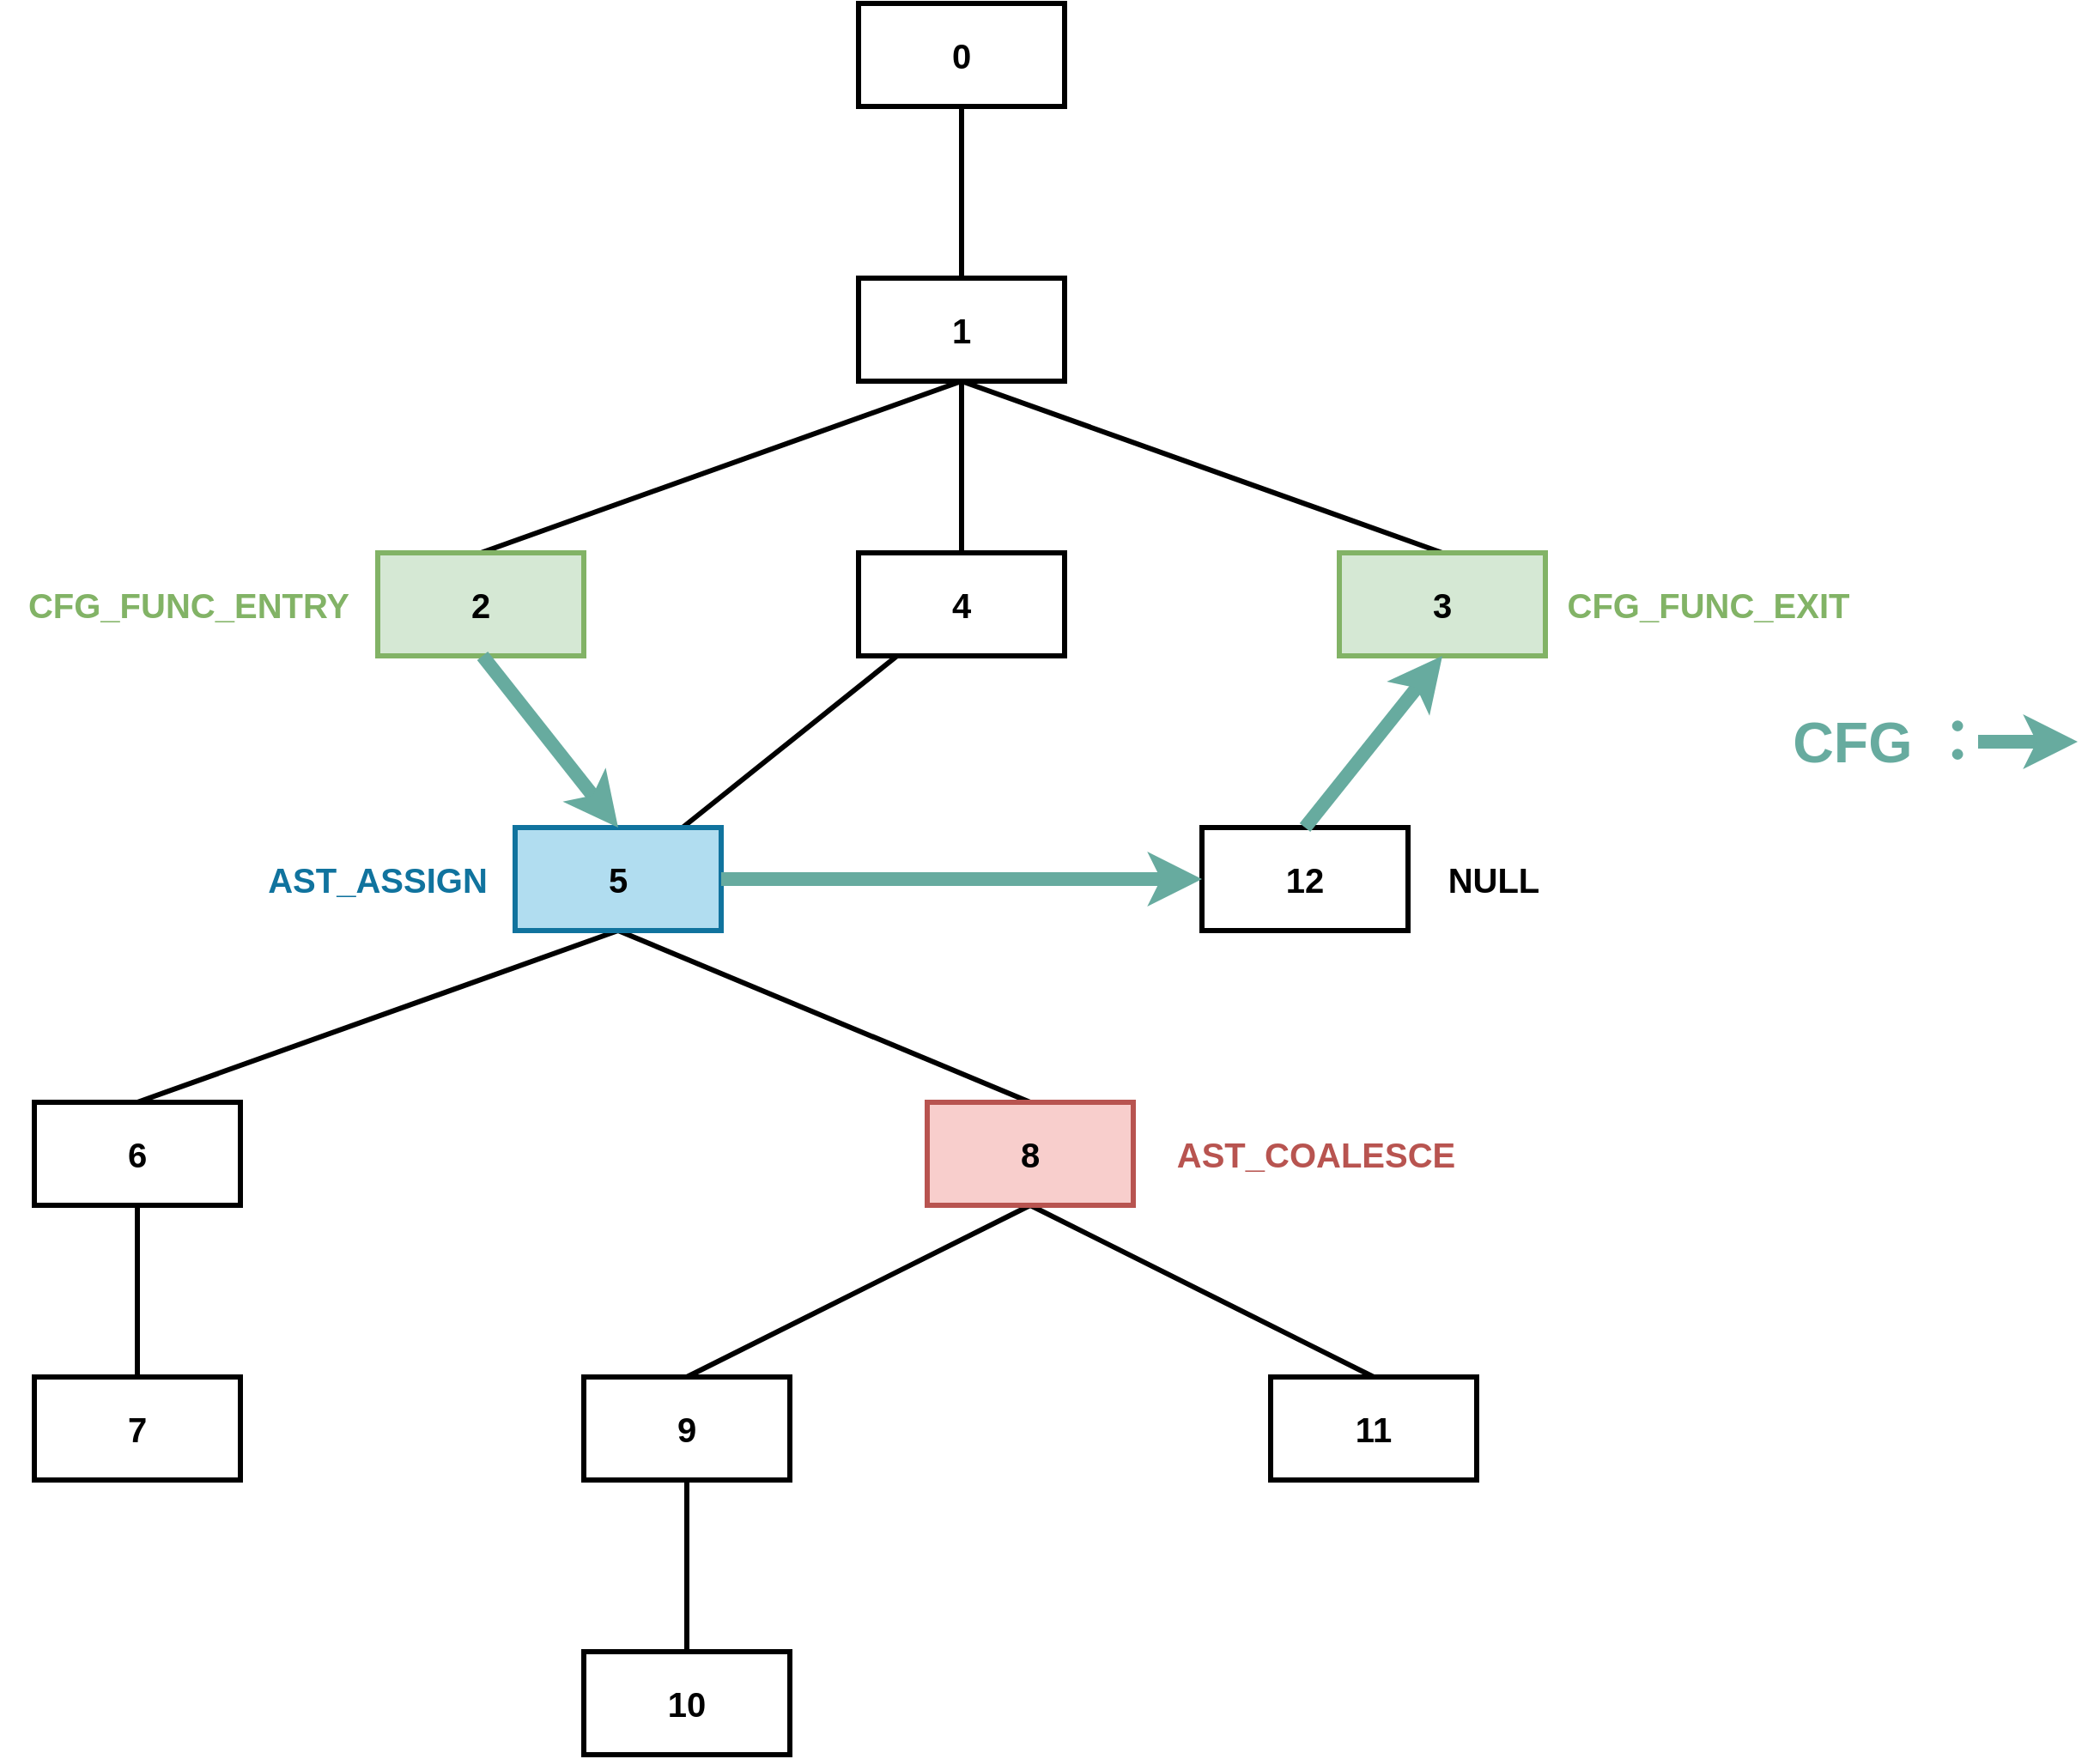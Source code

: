 <mxfile version="14.5.1" type="device"><diagram id="Nnm93IQypKRDatgswS9L" name="ifCoalescing"><mxGraphModel dx="2555" dy="2184" grid="1" gridSize="10" guides="1" tooltips="1" connect="1" arrows="1" fold="1" page="1" pageScale="1" pageWidth="827" pageHeight="1169" math="0" shadow="0"><root><mxCell id="0"/><mxCell id="1" parent="0"/><mxCell id="kje7Q_dpe41WPGSwqazA-33" value="" style="edgeStyle=none;rounded=0;orthogonalLoop=1;jettySize=auto;html=1;endArrow=none;endFill=0;strokeWidth=3;" parent="1" source="kje7Q_dpe41WPGSwqazA-1" target="kje7Q_dpe41WPGSwqazA-3" edge="1"><mxGeometry relative="1" as="geometry"/></mxCell><mxCell id="kje7Q_dpe41WPGSwqazA-1" value="&lt;font style=&quot;font-size: 20px&quot;&gt;&lt;b&gt;0&lt;/b&gt;&lt;/font&gt;" style="rounded=0;whiteSpace=wrap;html=1;strokeWidth=3;" parent="1" vertex="1"><mxGeometry x="320" width="120" height="60" as="geometry"/></mxCell><mxCell id="kje7Q_dpe41WPGSwqazA-21" style="edgeStyle=none;rounded=0;orthogonalLoop=1;jettySize=auto;html=1;entryX=0.5;entryY=0;entryDx=0;entryDy=0;endArrow=none;endFill=0;exitX=0.5;exitY=1;exitDx=0;exitDy=0;strokeWidth=3;" parent="1" source="kje7Q_dpe41WPGSwqazA-3" target="kje7Q_dpe41WPGSwqazA-4" edge="1"><mxGeometry relative="1" as="geometry"/></mxCell><mxCell id="kje7Q_dpe41WPGSwqazA-22" style="edgeStyle=none;rounded=0;orthogonalLoop=1;jettySize=auto;html=1;entryX=0.5;entryY=0;entryDx=0;entryDy=0;endArrow=none;endFill=0;exitX=0.5;exitY=1;exitDx=0;exitDy=0;strokeWidth=3;" parent="1" source="kje7Q_dpe41WPGSwqazA-3" target="kje7Q_dpe41WPGSwqazA-5" edge="1"><mxGeometry relative="1" as="geometry"/></mxCell><mxCell id="kje7Q_dpe41WPGSwqazA-32" style="edgeStyle=none;rounded=0;orthogonalLoop=1;jettySize=auto;html=1;entryX=0.5;entryY=0;entryDx=0;entryDy=0;endArrow=none;endFill=0;strokeWidth=3;" parent="1" source="kje7Q_dpe41WPGSwqazA-3" target="kje7Q_dpe41WPGSwqazA-6" edge="1"><mxGeometry relative="1" as="geometry"/></mxCell><mxCell id="kje7Q_dpe41WPGSwqazA-3" value="&lt;font style=&quot;font-size: 20px&quot;&gt;&lt;b&gt;1&lt;/b&gt;&lt;/font&gt;" style="rounded=0;whiteSpace=wrap;html=1;strokeWidth=3;" parent="1" vertex="1"><mxGeometry x="320" y="160" width="120" height="60" as="geometry"/></mxCell><mxCell id="kje7Q_dpe41WPGSwqazA-4" value="&lt;font style=&quot;font-size: 20px&quot;&gt;&lt;b&gt;2&lt;/b&gt;&lt;/font&gt;" style="rounded=0;whiteSpace=wrap;html=1;strokeWidth=3;fillColor=#d5e8d4;strokeColor=#82b366;" parent="1" vertex="1"><mxGeometry x="40" y="320" width="120" height="60" as="geometry"/></mxCell><mxCell id="kje7Q_dpe41WPGSwqazA-5" value="&lt;font style=&quot;font-size: 20px&quot;&gt;&lt;b&gt;3&lt;/b&gt;&lt;/font&gt;" style="rounded=0;whiteSpace=wrap;html=1;strokeWidth=3;fillColor=#d5e8d4;strokeColor=#82b366;" parent="1" vertex="1"><mxGeometry x="600" y="320" width="120" height="60" as="geometry"/></mxCell><mxCell id="kje7Q_dpe41WPGSwqazA-31" style="edgeStyle=none;rounded=0;orthogonalLoop=1;jettySize=auto;html=1;endArrow=none;endFill=0;strokeWidth=3;" parent="1" source="kje7Q_dpe41WPGSwqazA-6" target="kje7Q_dpe41WPGSwqazA-7" edge="1"><mxGeometry relative="1" as="geometry"/></mxCell><mxCell id="kje7Q_dpe41WPGSwqazA-6" value="&lt;font style=&quot;font-size: 20px&quot;&gt;&lt;b&gt;4&lt;/b&gt;&lt;/font&gt;" style="rounded=0;whiteSpace=wrap;html=1;strokeWidth=3;" parent="1" vertex="1"><mxGeometry x="320" y="320" width="120" height="60" as="geometry"/></mxCell><mxCell id="kje7Q_dpe41WPGSwqazA-20" style="rounded=0;orthogonalLoop=1;jettySize=auto;html=1;entryX=0.5;entryY=0;entryDx=0;entryDy=0;exitX=0.5;exitY=1;exitDx=0;exitDy=0;strokeWidth=3;endArrow=none;endFill=0;" parent="1" source="kje7Q_dpe41WPGSwqazA-7" target="kje7Q_dpe41WPGSwqazA-8" edge="1"><mxGeometry relative="1" as="geometry"/></mxCell><mxCell id="kje7Q_dpe41WPGSwqazA-23" style="edgeStyle=none;rounded=0;orthogonalLoop=1;jettySize=auto;html=1;entryX=0.5;entryY=0;entryDx=0;entryDy=0;endArrow=none;endFill=0;exitX=0.5;exitY=1;exitDx=0;exitDy=0;strokeWidth=3;" parent="1" source="kje7Q_dpe41WPGSwqazA-7" target="kje7Q_dpe41WPGSwqazA-9" edge="1"><mxGeometry relative="1" as="geometry"/></mxCell><mxCell id="kje7Q_dpe41WPGSwqazA-7" value="&lt;font style=&quot;font-size: 20px&quot;&gt;&lt;b&gt;5&lt;/b&gt;&lt;/font&gt;" style="rounded=0;whiteSpace=wrap;html=1;strokeWidth=3;fillColor=#b1ddf0;strokeColor=#10739e;" parent="1" vertex="1"><mxGeometry x="120" y="480" width="120" height="60" as="geometry"/></mxCell><mxCell id="kje7Q_dpe41WPGSwqazA-24" style="edgeStyle=none;rounded=0;orthogonalLoop=1;jettySize=auto;html=1;endArrow=none;endFill=0;strokeWidth=3;" parent="1" source="kje7Q_dpe41WPGSwqazA-8" target="kje7Q_dpe41WPGSwqazA-10" edge="1"><mxGeometry relative="1" as="geometry"/></mxCell><mxCell id="kje7Q_dpe41WPGSwqazA-8" value="&lt;font style=&quot;font-size: 20px&quot;&gt;&lt;b&gt;6&lt;/b&gt;&lt;/font&gt;" style="rounded=0;whiteSpace=wrap;html=1;strokeWidth=3;" parent="1" vertex="1"><mxGeometry x="-160" y="640" width="120" height="60" as="geometry"/></mxCell><mxCell id="E_anWwYWXmDZzdWmn0_H-4" style="rounded=0;orthogonalLoop=1;jettySize=auto;html=1;entryX=0.5;entryY=0;entryDx=0;entryDy=0;endArrow=none;endFill=0;exitX=0.5;exitY=1;exitDx=0;exitDy=0;strokeWidth=3;" edge="1" parent="1" source="kje7Q_dpe41WPGSwqazA-9" target="kje7Q_dpe41WPGSwqazA-11"><mxGeometry relative="1" as="geometry"/></mxCell><mxCell id="E_anWwYWXmDZzdWmn0_H-5" style="edgeStyle=none;rounded=0;orthogonalLoop=1;jettySize=auto;html=1;entryX=0.5;entryY=0;entryDx=0;entryDy=0;endArrow=none;endFill=0;exitX=0.5;exitY=1;exitDx=0;exitDy=0;strokeWidth=3;" edge="1" parent="1" source="kje7Q_dpe41WPGSwqazA-9" target="E_anWwYWXmDZzdWmn0_H-2"><mxGeometry relative="1" as="geometry"/></mxCell><mxCell id="kje7Q_dpe41WPGSwqazA-9" value="&lt;font style=&quot;font-size: 20px&quot;&gt;&lt;b&gt;8&lt;/b&gt;&lt;/font&gt;" style="rounded=0;whiteSpace=wrap;html=1;strokeWidth=3;fillColor=#f8cecc;strokeColor=#b85450;" parent="1" vertex="1"><mxGeometry x="360" y="640" width="120" height="60" as="geometry"/></mxCell><mxCell id="kje7Q_dpe41WPGSwqazA-10" value="&lt;font style=&quot;font-size: 20px&quot;&gt;&lt;b&gt;7&lt;/b&gt;&lt;/font&gt;" style="rounded=0;whiteSpace=wrap;html=1;strokeWidth=3;" parent="1" vertex="1"><mxGeometry x="-160" y="800" width="120" height="60" as="geometry"/></mxCell><mxCell id="E_anWwYWXmDZzdWmn0_H-6" style="edgeStyle=none;rounded=0;orthogonalLoop=1;jettySize=auto;html=1;entryX=0.5;entryY=0;entryDx=0;entryDy=0;endArrow=none;endFill=0;strokeWidth=3;" edge="1" parent="1" source="kje7Q_dpe41WPGSwqazA-11" target="E_anWwYWXmDZzdWmn0_H-3"><mxGeometry relative="1" as="geometry"/></mxCell><mxCell id="kje7Q_dpe41WPGSwqazA-11" value="&lt;font style=&quot;font-size: 20px&quot;&gt;&lt;b&gt;9&lt;/b&gt;&lt;/font&gt;" style="rounded=0;whiteSpace=wrap;html=1;strokeWidth=3;" parent="1" vertex="1"><mxGeometry x="160" y="800" width="120" height="60" as="geometry"/></mxCell><mxCell id="kje7Q_dpe41WPGSwqazA-34" value="&lt;font style=&quot;font-size: 20px&quot; color=&quot;#10739e&quot;&gt;&lt;b&gt;AST_ASSIGN&lt;/b&gt;&lt;/font&gt;" style="text;html=1;strokeColor=none;fillColor=none;align=center;verticalAlign=middle;whiteSpace=wrap;rounded=0;" parent="1" vertex="1"><mxGeometry x="-20" y="500" width="120" height="20" as="geometry"/></mxCell><mxCell id="kje7Q_dpe41WPGSwqazA-35" value="&lt;font color=&quot;#b85450&quot; style=&quot;font-size: 20px&quot;&gt;AST_COALESCE&lt;/font&gt;" style="text;html=1;strokeColor=none;fillColor=none;align=center;verticalAlign=middle;whiteSpace=wrap;rounded=0;fontStyle=1" parent="1" vertex="1"><mxGeometry x="500" y="655" width="173" height="30" as="geometry"/></mxCell><mxCell id="wFKUaZi2zMJ7cB2qZhqy-3" value="&lt;font color=&quot;#67ab9f&quot; size=&quot;1&quot;&gt;&lt;b style=&quot;font-size: 33px&quot;&gt;CFG ：&lt;/b&gt;&lt;/font&gt;" style="text;html=1;strokeColor=none;fillColor=none;align=center;verticalAlign=middle;whiteSpace=wrap;rounded=0;" parent="1" vertex="1"><mxGeometry x="840" y="420" width="160" height="20" as="geometry"/></mxCell><mxCell id="fCKvkDu64z6VxoDb8H_m-5" value="" style="endArrow=classic;html=1;strokeColor=#67AB9F;strokeWidth=8;" parent="1" edge="1"><mxGeometry width="50" height="50" relative="1" as="geometry"><mxPoint x="972" y="430" as="sourcePoint"/><mxPoint x="1030" y="430" as="targetPoint"/></mxGeometry></mxCell><mxCell id="E_anWwYWXmDZzdWmn0_H-2" value="&lt;font style=&quot;font-size: 20px&quot;&gt;&lt;b&gt;11&lt;/b&gt;&lt;/font&gt;" style="rounded=0;whiteSpace=wrap;html=1;strokeWidth=3;" vertex="1" parent="1"><mxGeometry x="560" y="800" width="120" height="60" as="geometry"/></mxCell><mxCell id="E_anWwYWXmDZzdWmn0_H-3" value="&lt;font style=&quot;font-size: 20px&quot;&gt;&lt;b&gt;10&lt;/b&gt;&lt;/font&gt;" style="rounded=0;whiteSpace=wrap;html=1;strokeWidth=3;" vertex="1" parent="1"><mxGeometry x="160" y="960" width="120" height="60" as="geometry"/></mxCell><mxCell id="E_anWwYWXmDZzdWmn0_H-9" value="&lt;font style=&quot;font-size: 20px&quot;&gt;&lt;b&gt;12&lt;/b&gt;&lt;/font&gt;" style="rounded=0;whiteSpace=wrap;html=1;strokeWidth=3;" vertex="1" parent="1"><mxGeometry x="520" y="480" width="120" height="60" as="geometry"/></mxCell><mxCell id="E_anWwYWXmDZzdWmn0_H-11" value="&lt;font style=&quot;font-size: 20px&quot;&gt;&lt;b&gt;NULL&lt;/b&gt;&lt;/font&gt;" style="text;html=1;strokeColor=none;fillColor=none;align=center;verticalAlign=middle;whiteSpace=wrap;rounded=0;" vertex="1" parent="1"><mxGeometry x="650" y="500" width="80" height="20" as="geometry"/></mxCell><mxCell id="E_anWwYWXmDZzdWmn0_H-13" value="" style="endArrow=classic;html=1;strokeColor=#67AB9F;strokeWidth=8;entryX=0.5;entryY=0;entryDx=0;entryDy=0;" edge="1" parent="1" target="kje7Q_dpe41WPGSwqazA-7"><mxGeometry width="50" height="50" relative="1" as="geometry"><mxPoint x="101" y="380" as="sourcePoint"/><mxPoint x="99" y="580" as="targetPoint"/></mxGeometry></mxCell><mxCell id="E_anWwYWXmDZzdWmn0_H-14" value="" style="endArrow=classic;html=1;strokeColor=#67AB9F;strokeWidth=8;entryX=0;entryY=0.5;entryDx=0;entryDy=0;" edge="1" parent="1" target="E_anWwYWXmDZzdWmn0_H-9"><mxGeometry width="50" height="50" relative="1" as="geometry"><mxPoint x="240" y="510" as="sourcePoint"/><mxPoint x="319" y="610" as="targetPoint"/></mxGeometry></mxCell><mxCell id="E_anWwYWXmDZzdWmn0_H-15" value="" style="endArrow=classic;html=1;strokeColor=#67AB9F;strokeWidth=8;entryX=0.5;entryY=1;entryDx=0;entryDy=0;" edge="1" parent="1" target="kje7Q_dpe41WPGSwqazA-5"><mxGeometry width="50" height="50" relative="1" as="geometry"><mxPoint x="580" y="480" as="sourcePoint"/><mxPoint x="860" y="480" as="targetPoint"/></mxGeometry></mxCell><mxCell id="E_anWwYWXmDZzdWmn0_H-16" value="&lt;font style=&quot;font-size: 20px&quot; color=&quot;#82b366&quot;&gt;&lt;b&gt;CFG_FUNC_ENTRY&lt;/b&gt;&lt;/font&gt;" style="text;html=1;strokeColor=none;fillColor=none;align=center;verticalAlign=middle;whiteSpace=wrap;rounded=0;" vertex="1" parent="1"><mxGeometry x="-180" y="340" width="220" height="20" as="geometry"/></mxCell><mxCell id="E_anWwYWXmDZzdWmn0_H-17" value="&lt;font style=&quot;font-size: 20px&quot; color=&quot;#82b366&quot;&gt;&lt;b&gt;CFG_FUNC_EXIT&lt;/b&gt;&lt;/font&gt;" style="text;html=1;strokeColor=none;fillColor=none;align=center;verticalAlign=middle;whiteSpace=wrap;rounded=0;" vertex="1" parent="1"><mxGeometry x="720" y="340" width="190" height="20" as="geometry"/></mxCell></root></mxGraphModel></diagram></mxfile>